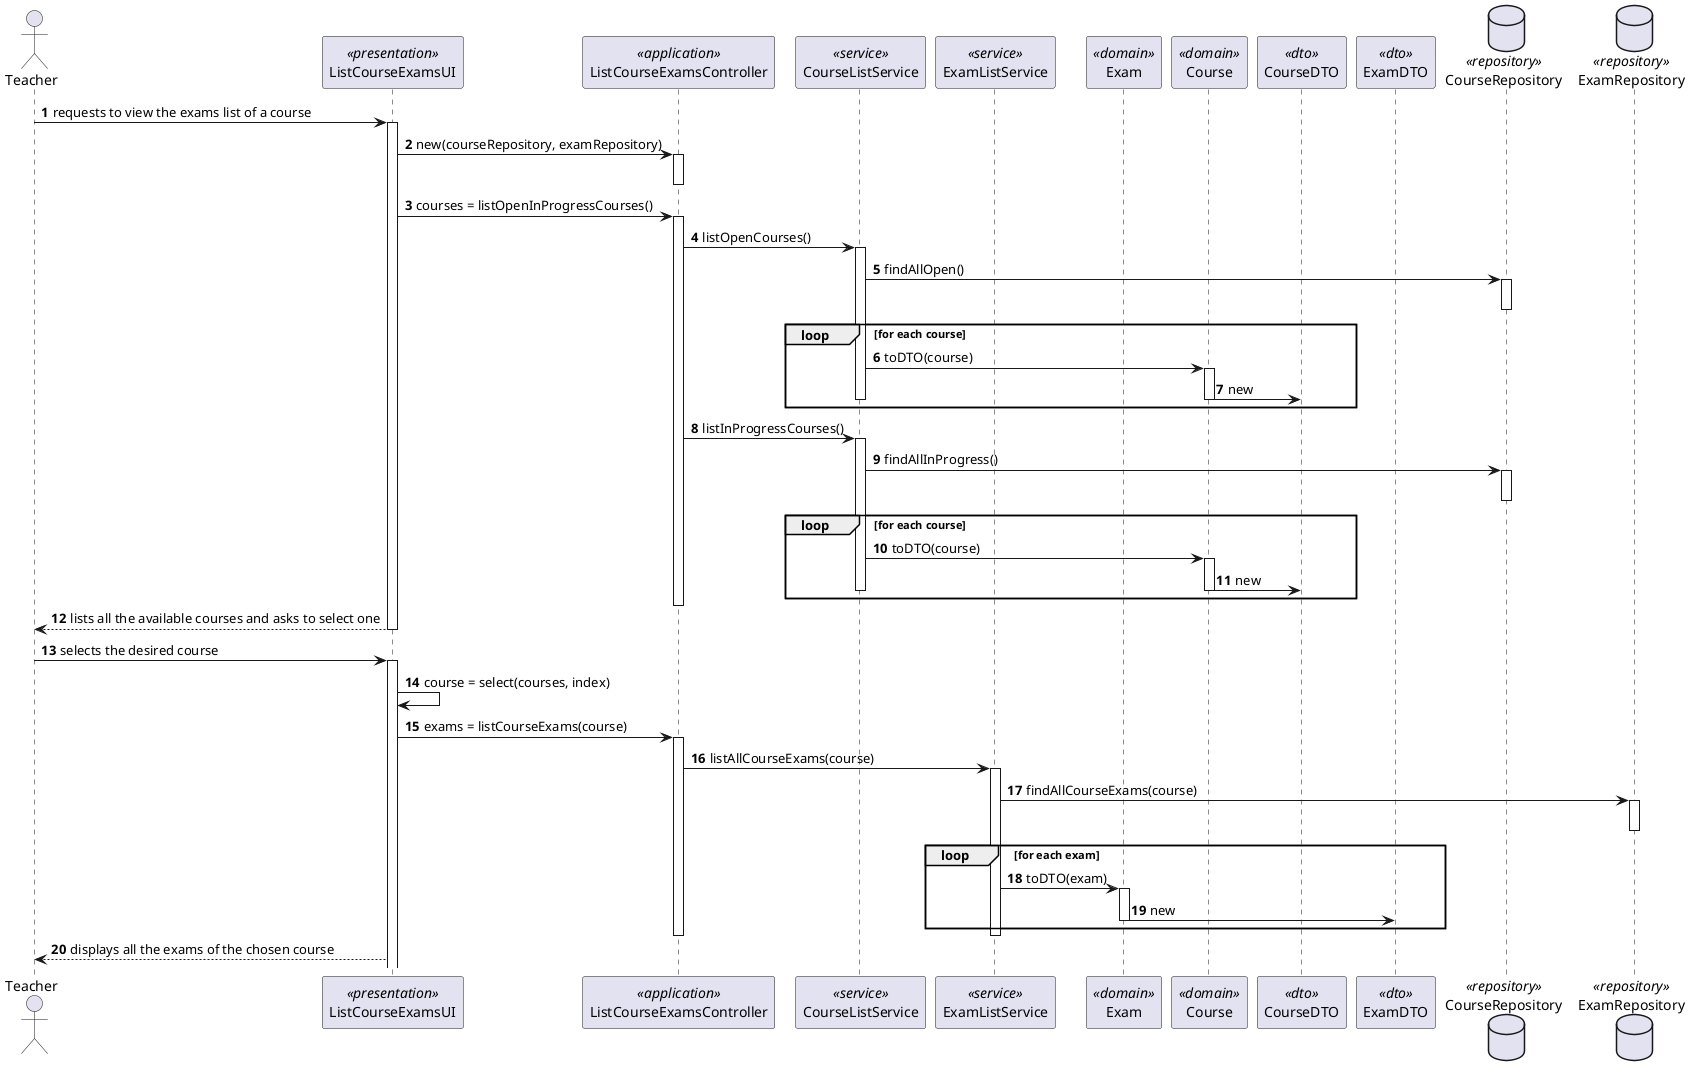 @startuml US2003_SD
autonumber

actor "Teacher" as T

participant "ListCourseExamsUI" as UI <<presentation>>
participant "ListCourseExamsController" as CTRL <<application>>
participant "CourseListService" as C_SRV <<service>>
participant "ExamListService" as E_SRV <<service>>
participant "Exam" as Exam <<domain>>
participant "Course" as Course <<domain>>
participant "CourseDTO" as C_DTO <<dto>>
participant "ExamDTO" as E_DTO <<dto>>


database CourseRepository as CREPO <<repository>>
database ExamRepository as EREPO <<repository>>

T -> UI: requests to view the exams list of a course
activate UI
UI -> CTRL: new(courseRepository, examRepository)
activate CTRL
deactivate CTRL

UI -> CTRL: courses = listOpenInProgressCourses()
activate CTRL

CTRL -> C_SRV: listOpenCourses()
activate C_SRV
C_SRV -> CREPO: findAllOpen()
activate CREPO
deactivate CREPO
loop for each course
    C_SRV -> Course : toDTO(course)
    activate Course
    Course -> C_DTO : new
    deactivate C_SRV
    deactivate Course
  end loop
deactivate C_SRV

CTRL -> C_SRV: listInProgressCourses()
activate C_SRV
C_SRV -> CREPO: findAllInProgress()
activate CREPO
deactivate CREPO
loop for each course
    C_SRV -> Course : toDTO(course)
    activate Course
    Course -> C_DTO : new
    deactivate C_SRV
    deactivate Course
  end loop
deactivate C_SRV

deactivate CTRL
UI --> T: lists all the available courses and asks to select one
deactivate UI

T -> UI: selects the desired course
activate UI

UI -> UI: course = select(courses, index)

UI -> CTRL: exams = listCourseExams(course)
activate CTRL

CTRL -> E_SRV: listAllCourseExams(course)
activate E_SRV
E_SRV -> EREPO: findAllCourseExams(course)
activate EREPO
deactivate EREPO
loop for each exam
    E_SRV -> Exam : toDTO(exam)
    activate Exam
    Exam -> E_DTO : new
    deactivate C_SRV
    deactivate Exam
  end loop
deactivate E_SRV
deactivate CTRL

UI --> T: displays all the exams of the chosen course

@enduml
